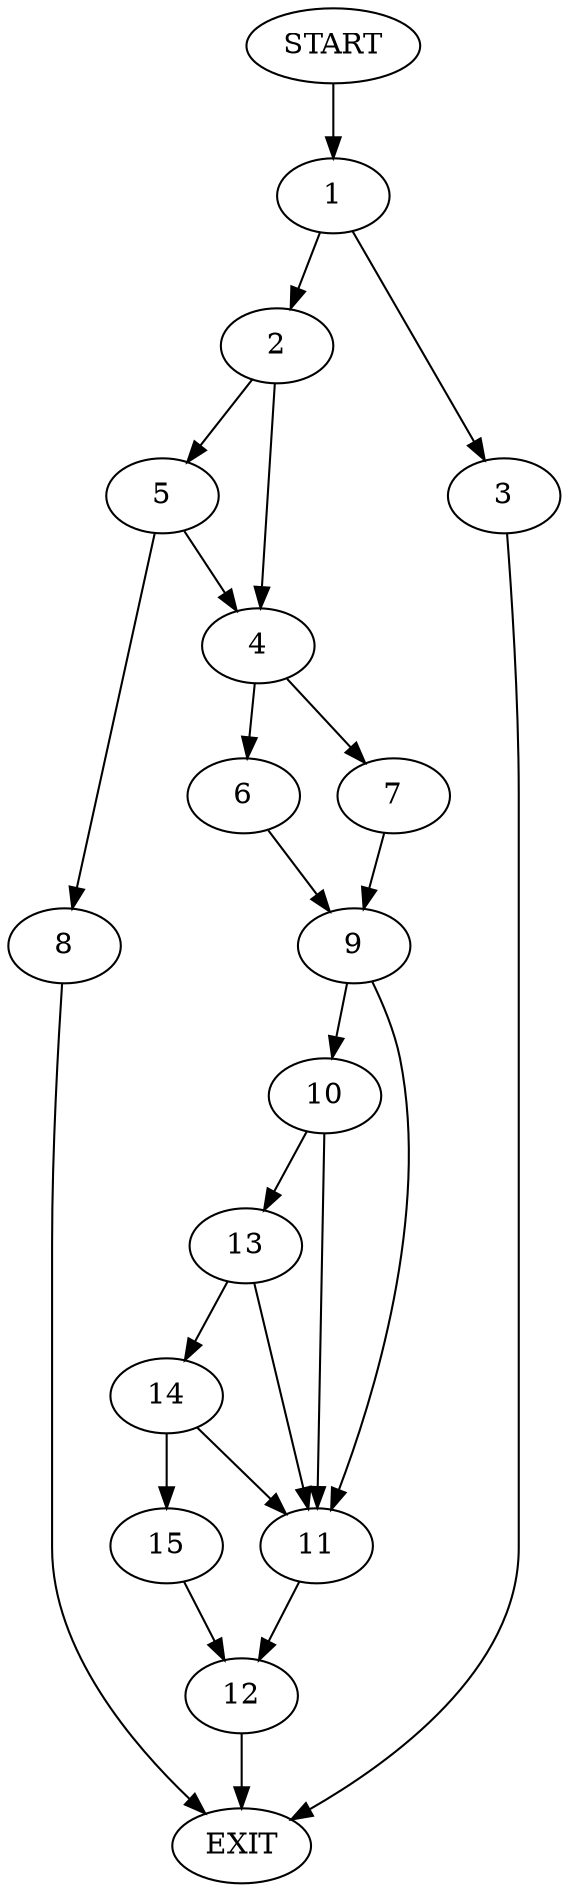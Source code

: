 digraph {
0 [label="START"]
16 [label="EXIT"]
0 -> 1
1 -> 2
1 -> 3
3 -> 16
2 -> 4
2 -> 5
4 -> 6
4 -> 7
5 -> 4
5 -> 8
8 -> 16
6 -> 9
7 -> 9
9 -> 10
9 -> 11
11 -> 12
10 -> 13
10 -> 11
13 -> 14
13 -> 11
14 -> 15
14 -> 11
15 -> 12
12 -> 16
}
